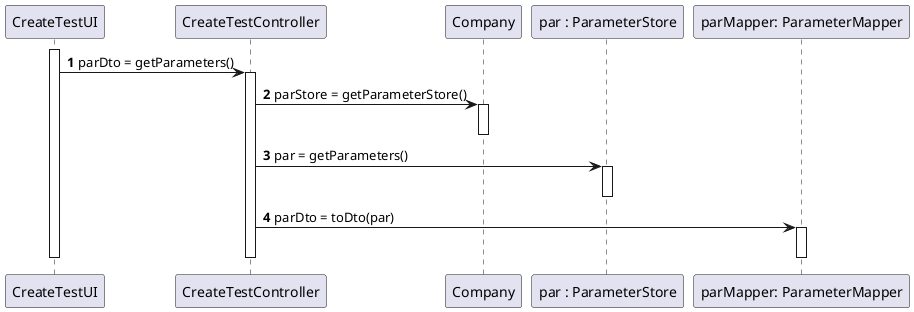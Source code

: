 @startuml
autonumber
'hide footbox


participant "CreateTestUI" as UI
participant "CreateTestController" as CCC
participant "Company" as COMP
participant "par : ParameterStore" as PAST
participant "parMapper: ParameterMapper" as PARMAP




activate UI
UI -> CCC : parDto = getParameters()
activate CCC
CCC -> COMP : parStore = getParameterStore()
activate COMP
deactivate COMP
CCC -> PAST : par = getParameters()
activate PAST
deactivate PAST
CCC -> PARMAP : parDto = toDto(par)
activate PARMAP
deactivate PARMAP
deactivate CCC
deactivate UI


@enduml
